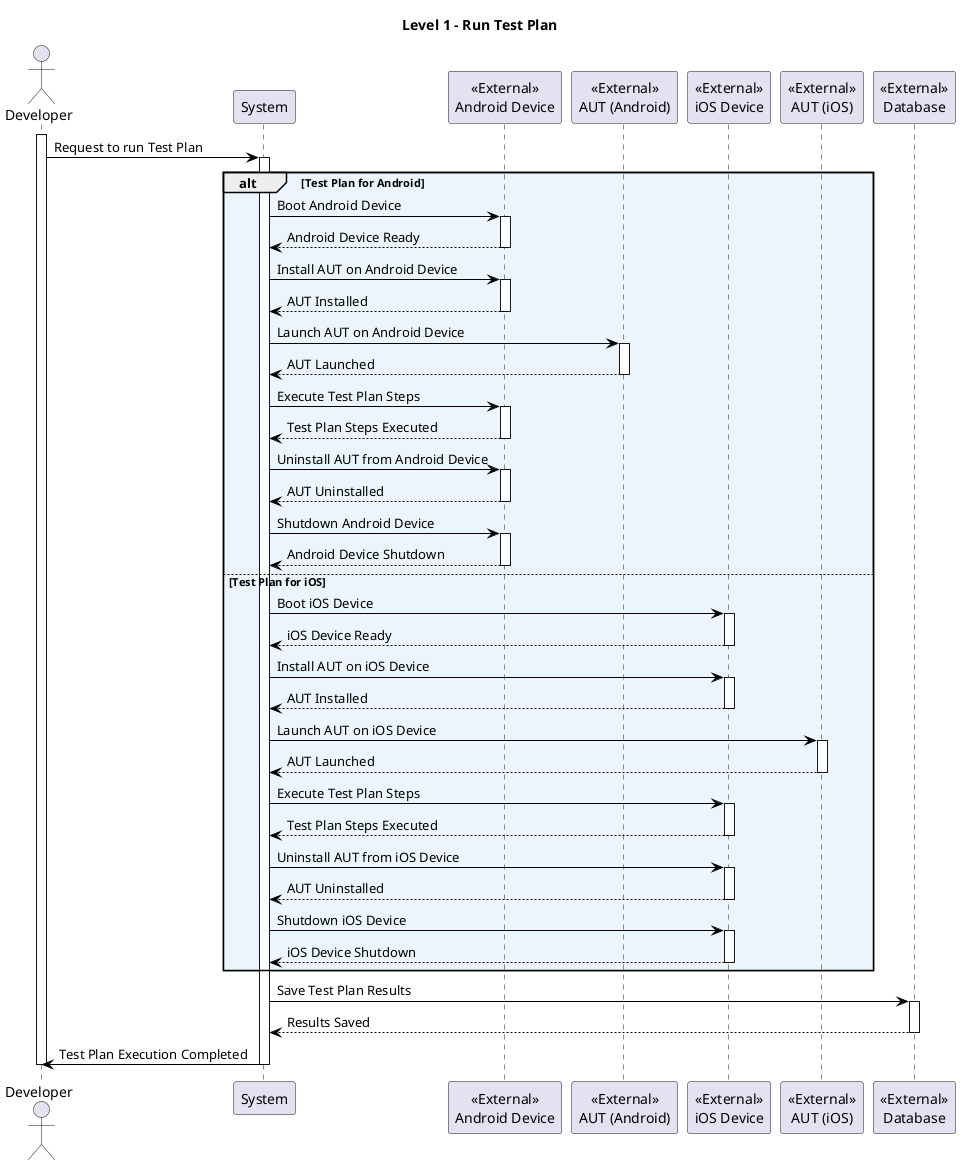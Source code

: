 @startuml L1-PV-UC04

title Level 1 - Run Test Plan

hide empty members

skinparam class {
    BackgroundColor<<valueObject>> #D6EAF8
    BackgroundColor<<root>> #FDEBD0
    BackgroundColor<<service>> #D1F2EB
    BackgroundColor #FEF9E7
    ArrowColor Black
}

skinparam package {
    BackgroundColor #EBF5FB
}

actor Developer as D

participant "System" as System
participant "<<External>>\nAndroid Device" as AndroidDevice
participant "<<External>>\nAUT (Android)" as AUTA
participant "<<External>>\niOS Device" as iOSDevice
participant "<<External>>\nAUT (iOS)" as AUTI
participant "<<External>>\nDatabase" as DB

activate D
D -> System: Request to run Test Plan
activate System
alt Test Plan for Android
    System -> AndroidDevice: Boot Android Device
    activate AndroidDevice
    AndroidDevice --> System: Android Device Ready
    deactivate AndroidDevice
    System -> AndroidDevice: Install AUT on Android Device
    activate AndroidDevice
    AndroidDevice --> System: AUT Installed
    deactivate AndroidDevice
    System -> AUTA: Launch AUT on Android Device
    activate AUTA
    AUTA --> System: AUT Launched
    deactivate AUTA
    System -> AndroidDevice: Execute Test Plan Steps
    activate AndroidDevice
    AndroidDevice --> System: Test Plan Steps Executed
    deactivate AndroidDevice
    System -> AndroidDevice: Uninstall AUT from Android Device
    activate AndroidDevice
    AndroidDevice --> System: AUT Uninstalled
    deactivate AndroidDevice
    System -> AndroidDevice: Shutdown Android Device
    activate AndroidDevice
    AndroidDevice --> System: Android Device Shutdown
    deactivate AndroidDevice
else Test Plan for iOS
    System -> iOSDevice: Boot iOS Device
    activate iOSDevice
    iOSDevice --> System: iOS Device Ready
    deactivate iOSDevice
    System -> iOSDevice: Install AUT on iOS Device
    activate iOSDevice
    iOSDevice --> System: AUT Installed
    deactivate iOSDevice
    System -> AUTI: Launch AUT on iOS Device
    activate AUTI
    AUTI --> System: AUT Launched
    deactivate AUTI
    System -> iOSDevice: Execute Test Plan Steps
    activate iOSDevice
    iOSDevice --> System: Test Plan Steps Executed
    deactivate iOSDevice
    System -> iOSDevice: Uninstall AUT from iOS Device
    activate iOSDevice
    iOSDevice --> System: AUT Uninstalled
    deactivate iOSDevice
    System -> iOSDevice: Shutdown iOS Device
    activate iOSDevice
    iOSDevice --> System: iOS Device Shutdown
    deactivate iOSDevice
    end alt
    System -> DB: Save Test Plan Results
    activate DB
    DB --> System: Results Saved
    deactivate DB
    System -> D: Test Plan Execution Completed
    deactivate System
    deactivate D

    @enduml
